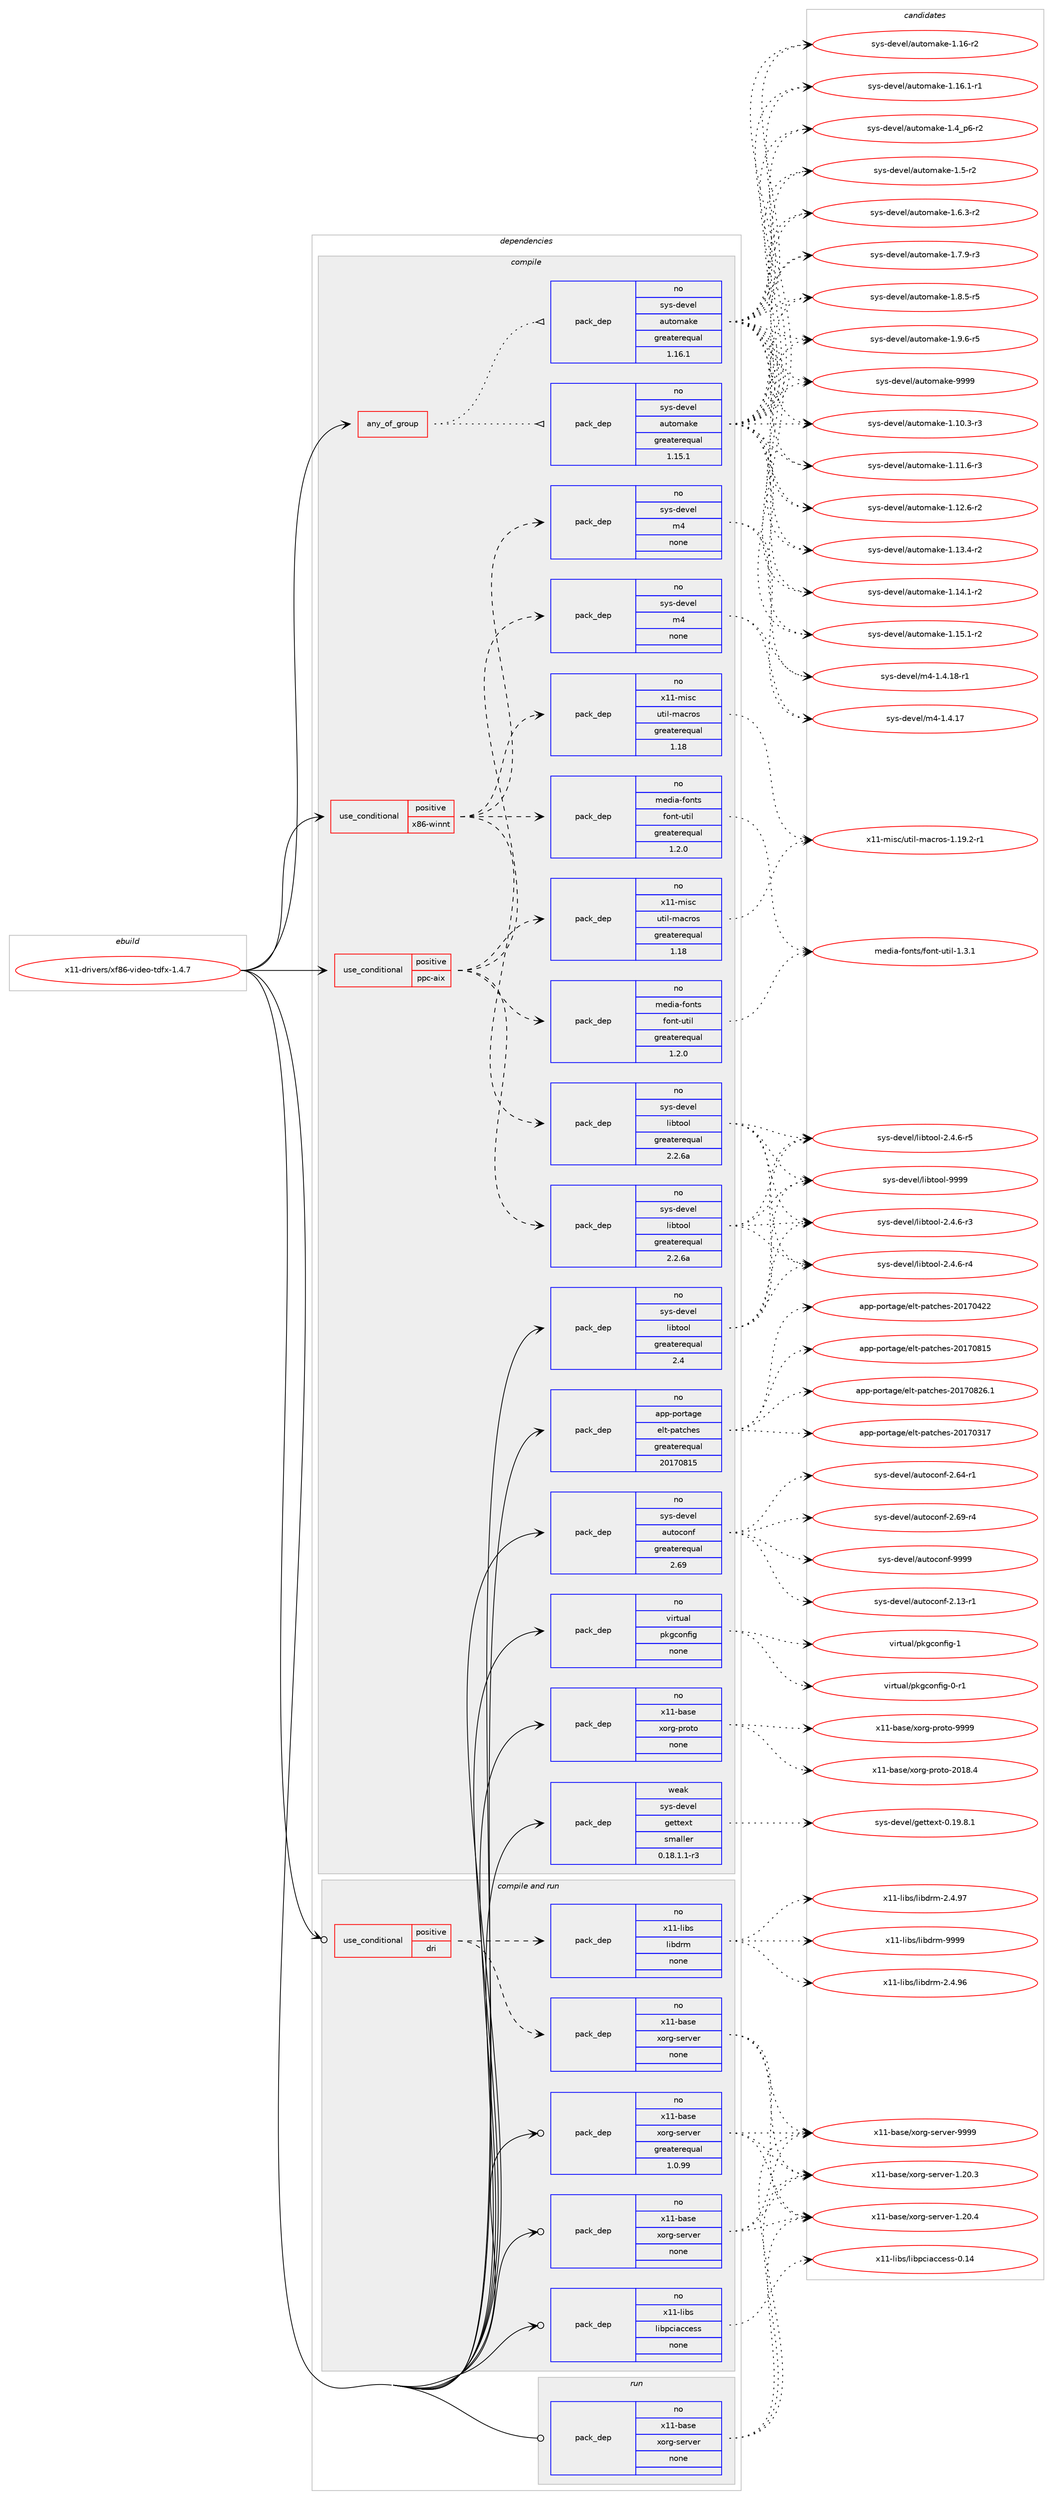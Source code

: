 digraph prolog {

# *************
# Graph options
# *************

newrank=true;
concentrate=true;
compound=true;
graph [rankdir=LR,fontname=Helvetica,fontsize=10,ranksep=1.5];#, ranksep=2.5, nodesep=0.2];
edge  [arrowhead=vee];
node  [fontname=Helvetica,fontsize=10];

# **********
# The ebuild
# **********

subgraph cluster_leftcol {
color=gray;
rank=same;
label=<<i>ebuild</i>>;
id [label="x11-drivers/xf86-video-tdfx-1.4.7", color=red, width=4, href="../x11-drivers/xf86-video-tdfx-1.4.7.svg"];
}

# ****************
# The dependencies
# ****************

subgraph cluster_midcol {
color=gray;
label=<<i>dependencies</i>>;
subgraph cluster_compile {
fillcolor="#eeeeee";
style=filled;
label=<<i>compile</i>>;
subgraph any28484 {
dependency1757874 [label=<<TABLE BORDER="0" CELLBORDER="1" CELLSPACING="0" CELLPADDING="4"><TR><TD CELLPADDING="10">any_of_group</TD></TR></TABLE>>, shape=none, color=red];subgraph pack1262592 {
dependency1757875 [label=<<TABLE BORDER="0" CELLBORDER="1" CELLSPACING="0" CELLPADDING="4" WIDTH="220"><TR><TD ROWSPAN="6" CELLPADDING="30">pack_dep</TD></TR><TR><TD WIDTH="110">no</TD></TR><TR><TD>sys-devel</TD></TR><TR><TD>automake</TD></TR><TR><TD>greaterequal</TD></TR><TR><TD>1.16.1</TD></TR></TABLE>>, shape=none, color=blue];
}
dependency1757874:e -> dependency1757875:w [weight=20,style="dotted",arrowhead="oinv"];
subgraph pack1262593 {
dependency1757876 [label=<<TABLE BORDER="0" CELLBORDER="1" CELLSPACING="0" CELLPADDING="4" WIDTH="220"><TR><TD ROWSPAN="6" CELLPADDING="30">pack_dep</TD></TR><TR><TD WIDTH="110">no</TD></TR><TR><TD>sys-devel</TD></TR><TR><TD>automake</TD></TR><TR><TD>greaterequal</TD></TR><TR><TD>1.15.1</TD></TR></TABLE>>, shape=none, color=blue];
}
dependency1757874:e -> dependency1757876:w [weight=20,style="dotted",arrowhead="oinv"];
}
id:e -> dependency1757874:w [weight=20,style="solid",arrowhead="vee"];
subgraph cond465795 {
dependency1757877 [label=<<TABLE BORDER="0" CELLBORDER="1" CELLSPACING="0" CELLPADDING="4"><TR><TD ROWSPAN="3" CELLPADDING="10">use_conditional</TD></TR><TR><TD>positive</TD></TR><TR><TD>ppc-aix</TD></TR></TABLE>>, shape=none, color=red];
subgraph pack1262594 {
dependency1757878 [label=<<TABLE BORDER="0" CELLBORDER="1" CELLSPACING="0" CELLPADDING="4" WIDTH="220"><TR><TD ROWSPAN="6" CELLPADDING="30">pack_dep</TD></TR><TR><TD WIDTH="110">no</TD></TR><TR><TD>sys-devel</TD></TR><TR><TD>libtool</TD></TR><TR><TD>greaterequal</TD></TR><TR><TD>2.2.6a</TD></TR></TABLE>>, shape=none, color=blue];
}
dependency1757877:e -> dependency1757878:w [weight=20,style="dashed",arrowhead="vee"];
subgraph pack1262595 {
dependency1757879 [label=<<TABLE BORDER="0" CELLBORDER="1" CELLSPACING="0" CELLPADDING="4" WIDTH="220"><TR><TD ROWSPAN="6" CELLPADDING="30">pack_dep</TD></TR><TR><TD WIDTH="110">no</TD></TR><TR><TD>sys-devel</TD></TR><TR><TD>m4</TD></TR><TR><TD>none</TD></TR><TR><TD></TD></TR></TABLE>>, shape=none, color=blue];
}
dependency1757877:e -> dependency1757879:w [weight=20,style="dashed",arrowhead="vee"];
subgraph pack1262596 {
dependency1757880 [label=<<TABLE BORDER="0" CELLBORDER="1" CELLSPACING="0" CELLPADDING="4" WIDTH="220"><TR><TD ROWSPAN="6" CELLPADDING="30">pack_dep</TD></TR><TR><TD WIDTH="110">no</TD></TR><TR><TD>x11-misc</TD></TR><TR><TD>util-macros</TD></TR><TR><TD>greaterequal</TD></TR><TR><TD>1.18</TD></TR></TABLE>>, shape=none, color=blue];
}
dependency1757877:e -> dependency1757880:w [weight=20,style="dashed",arrowhead="vee"];
subgraph pack1262597 {
dependency1757881 [label=<<TABLE BORDER="0" CELLBORDER="1" CELLSPACING="0" CELLPADDING="4" WIDTH="220"><TR><TD ROWSPAN="6" CELLPADDING="30">pack_dep</TD></TR><TR><TD WIDTH="110">no</TD></TR><TR><TD>media-fonts</TD></TR><TR><TD>font-util</TD></TR><TR><TD>greaterequal</TD></TR><TR><TD>1.2.0</TD></TR></TABLE>>, shape=none, color=blue];
}
dependency1757877:e -> dependency1757881:w [weight=20,style="dashed",arrowhead="vee"];
}
id:e -> dependency1757877:w [weight=20,style="solid",arrowhead="vee"];
subgraph cond465796 {
dependency1757882 [label=<<TABLE BORDER="0" CELLBORDER="1" CELLSPACING="0" CELLPADDING="4"><TR><TD ROWSPAN="3" CELLPADDING="10">use_conditional</TD></TR><TR><TD>positive</TD></TR><TR><TD>x86-winnt</TD></TR></TABLE>>, shape=none, color=red];
subgraph pack1262598 {
dependency1757883 [label=<<TABLE BORDER="0" CELLBORDER="1" CELLSPACING="0" CELLPADDING="4" WIDTH="220"><TR><TD ROWSPAN="6" CELLPADDING="30">pack_dep</TD></TR><TR><TD WIDTH="110">no</TD></TR><TR><TD>sys-devel</TD></TR><TR><TD>libtool</TD></TR><TR><TD>greaterequal</TD></TR><TR><TD>2.2.6a</TD></TR></TABLE>>, shape=none, color=blue];
}
dependency1757882:e -> dependency1757883:w [weight=20,style="dashed",arrowhead="vee"];
subgraph pack1262599 {
dependency1757884 [label=<<TABLE BORDER="0" CELLBORDER="1" CELLSPACING="0" CELLPADDING="4" WIDTH="220"><TR><TD ROWSPAN="6" CELLPADDING="30">pack_dep</TD></TR><TR><TD WIDTH="110">no</TD></TR><TR><TD>sys-devel</TD></TR><TR><TD>m4</TD></TR><TR><TD>none</TD></TR><TR><TD></TD></TR></TABLE>>, shape=none, color=blue];
}
dependency1757882:e -> dependency1757884:w [weight=20,style="dashed",arrowhead="vee"];
subgraph pack1262600 {
dependency1757885 [label=<<TABLE BORDER="0" CELLBORDER="1" CELLSPACING="0" CELLPADDING="4" WIDTH="220"><TR><TD ROWSPAN="6" CELLPADDING="30">pack_dep</TD></TR><TR><TD WIDTH="110">no</TD></TR><TR><TD>x11-misc</TD></TR><TR><TD>util-macros</TD></TR><TR><TD>greaterequal</TD></TR><TR><TD>1.18</TD></TR></TABLE>>, shape=none, color=blue];
}
dependency1757882:e -> dependency1757885:w [weight=20,style="dashed",arrowhead="vee"];
subgraph pack1262601 {
dependency1757886 [label=<<TABLE BORDER="0" CELLBORDER="1" CELLSPACING="0" CELLPADDING="4" WIDTH="220"><TR><TD ROWSPAN="6" CELLPADDING="30">pack_dep</TD></TR><TR><TD WIDTH="110">no</TD></TR><TR><TD>media-fonts</TD></TR><TR><TD>font-util</TD></TR><TR><TD>greaterequal</TD></TR><TR><TD>1.2.0</TD></TR></TABLE>>, shape=none, color=blue];
}
dependency1757882:e -> dependency1757886:w [weight=20,style="dashed",arrowhead="vee"];
}
id:e -> dependency1757882:w [weight=20,style="solid",arrowhead="vee"];
subgraph pack1262602 {
dependency1757887 [label=<<TABLE BORDER="0" CELLBORDER="1" CELLSPACING="0" CELLPADDING="4" WIDTH="220"><TR><TD ROWSPAN="6" CELLPADDING="30">pack_dep</TD></TR><TR><TD WIDTH="110">no</TD></TR><TR><TD>app-portage</TD></TR><TR><TD>elt-patches</TD></TR><TR><TD>greaterequal</TD></TR><TR><TD>20170815</TD></TR></TABLE>>, shape=none, color=blue];
}
id:e -> dependency1757887:w [weight=20,style="solid",arrowhead="vee"];
subgraph pack1262603 {
dependency1757888 [label=<<TABLE BORDER="0" CELLBORDER="1" CELLSPACING="0" CELLPADDING="4" WIDTH="220"><TR><TD ROWSPAN="6" CELLPADDING="30">pack_dep</TD></TR><TR><TD WIDTH="110">no</TD></TR><TR><TD>sys-devel</TD></TR><TR><TD>autoconf</TD></TR><TR><TD>greaterequal</TD></TR><TR><TD>2.69</TD></TR></TABLE>>, shape=none, color=blue];
}
id:e -> dependency1757888:w [weight=20,style="solid",arrowhead="vee"];
subgraph pack1262604 {
dependency1757889 [label=<<TABLE BORDER="0" CELLBORDER="1" CELLSPACING="0" CELLPADDING="4" WIDTH="220"><TR><TD ROWSPAN="6" CELLPADDING="30">pack_dep</TD></TR><TR><TD WIDTH="110">no</TD></TR><TR><TD>sys-devel</TD></TR><TR><TD>libtool</TD></TR><TR><TD>greaterequal</TD></TR><TR><TD>2.4</TD></TR></TABLE>>, shape=none, color=blue];
}
id:e -> dependency1757889:w [weight=20,style="solid",arrowhead="vee"];
subgraph pack1262605 {
dependency1757890 [label=<<TABLE BORDER="0" CELLBORDER="1" CELLSPACING="0" CELLPADDING="4" WIDTH="220"><TR><TD ROWSPAN="6" CELLPADDING="30">pack_dep</TD></TR><TR><TD WIDTH="110">no</TD></TR><TR><TD>virtual</TD></TR><TR><TD>pkgconfig</TD></TR><TR><TD>none</TD></TR><TR><TD></TD></TR></TABLE>>, shape=none, color=blue];
}
id:e -> dependency1757890:w [weight=20,style="solid",arrowhead="vee"];
subgraph pack1262606 {
dependency1757891 [label=<<TABLE BORDER="0" CELLBORDER="1" CELLSPACING="0" CELLPADDING="4" WIDTH="220"><TR><TD ROWSPAN="6" CELLPADDING="30">pack_dep</TD></TR><TR><TD WIDTH="110">no</TD></TR><TR><TD>x11-base</TD></TR><TR><TD>xorg-proto</TD></TR><TR><TD>none</TD></TR><TR><TD></TD></TR></TABLE>>, shape=none, color=blue];
}
id:e -> dependency1757891:w [weight=20,style="solid",arrowhead="vee"];
subgraph pack1262607 {
dependency1757892 [label=<<TABLE BORDER="0" CELLBORDER="1" CELLSPACING="0" CELLPADDING="4" WIDTH="220"><TR><TD ROWSPAN="6" CELLPADDING="30">pack_dep</TD></TR><TR><TD WIDTH="110">weak</TD></TR><TR><TD>sys-devel</TD></TR><TR><TD>gettext</TD></TR><TR><TD>smaller</TD></TR><TR><TD>0.18.1.1-r3</TD></TR></TABLE>>, shape=none, color=blue];
}
id:e -> dependency1757892:w [weight=20,style="solid",arrowhead="vee"];
}
subgraph cluster_compileandrun {
fillcolor="#eeeeee";
style=filled;
label=<<i>compile and run</i>>;
subgraph cond465797 {
dependency1757893 [label=<<TABLE BORDER="0" CELLBORDER="1" CELLSPACING="0" CELLPADDING="4"><TR><TD ROWSPAN="3" CELLPADDING="10">use_conditional</TD></TR><TR><TD>positive</TD></TR><TR><TD>dri</TD></TR></TABLE>>, shape=none, color=red];
subgraph pack1262608 {
dependency1757894 [label=<<TABLE BORDER="0" CELLBORDER="1" CELLSPACING="0" CELLPADDING="4" WIDTH="220"><TR><TD ROWSPAN="6" CELLPADDING="30">pack_dep</TD></TR><TR><TD WIDTH="110">no</TD></TR><TR><TD>x11-base</TD></TR><TR><TD>xorg-server</TD></TR><TR><TD>none</TD></TR><TR><TD></TD></TR></TABLE>>, shape=none, color=blue];
}
dependency1757893:e -> dependency1757894:w [weight=20,style="dashed",arrowhead="vee"];
subgraph pack1262609 {
dependency1757895 [label=<<TABLE BORDER="0" CELLBORDER="1" CELLSPACING="0" CELLPADDING="4" WIDTH="220"><TR><TD ROWSPAN="6" CELLPADDING="30">pack_dep</TD></TR><TR><TD WIDTH="110">no</TD></TR><TR><TD>x11-libs</TD></TR><TR><TD>libdrm</TD></TR><TR><TD>none</TD></TR><TR><TD></TD></TR></TABLE>>, shape=none, color=blue];
}
dependency1757893:e -> dependency1757895:w [weight=20,style="dashed",arrowhead="vee"];
}
id:e -> dependency1757893:w [weight=20,style="solid",arrowhead="odotvee"];
subgraph pack1262610 {
dependency1757896 [label=<<TABLE BORDER="0" CELLBORDER="1" CELLSPACING="0" CELLPADDING="4" WIDTH="220"><TR><TD ROWSPAN="6" CELLPADDING="30">pack_dep</TD></TR><TR><TD WIDTH="110">no</TD></TR><TR><TD>x11-base</TD></TR><TR><TD>xorg-server</TD></TR><TR><TD>greaterequal</TD></TR><TR><TD>1.0.99</TD></TR></TABLE>>, shape=none, color=blue];
}
id:e -> dependency1757896:w [weight=20,style="solid",arrowhead="odotvee"];
subgraph pack1262611 {
dependency1757897 [label=<<TABLE BORDER="0" CELLBORDER="1" CELLSPACING="0" CELLPADDING="4" WIDTH="220"><TR><TD ROWSPAN="6" CELLPADDING="30">pack_dep</TD></TR><TR><TD WIDTH="110">no</TD></TR><TR><TD>x11-base</TD></TR><TR><TD>xorg-server</TD></TR><TR><TD>none</TD></TR><TR><TD></TD></TR></TABLE>>, shape=none, color=blue];
}
id:e -> dependency1757897:w [weight=20,style="solid",arrowhead="odotvee"];
subgraph pack1262612 {
dependency1757898 [label=<<TABLE BORDER="0" CELLBORDER="1" CELLSPACING="0" CELLPADDING="4" WIDTH="220"><TR><TD ROWSPAN="6" CELLPADDING="30">pack_dep</TD></TR><TR><TD WIDTH="110">no</TD></TR><TR><TD>x11-libs</TD></TR><TR><TD>libpciaccess</TD></TR><TR><TD>none</TD></TR><TR><TD></TD></TR></TABLE>>, shape=none, color=blue];
}
id:e -> dependency1757898:w [weight=20,style="solid",arrowhead="odotvee"];
}
subgraph cluster_run {
fillcolor="#eeeeee";
style=filled;
label=<<i>run</i>>;
subgraph pack1262613 {
dependency1757899 [label=<<TABLE BORDER="0" CELLBORDER="1" CELLSPACING="0" CELLPADDING="4" WIDTH="220"><TR><TD ROWSPAN="6" CELLPADDING="30">pack_dep</TD></TR><TR><TD WIDTH="110">no</TD></TR><TR><TD>x11-base</TD></TR><TR><TD>xorg-server</TD></TR><TR><TD>none</TD></TR><TR><TD></TD></TR></TABLE>>, shape=none, color=blue];
}
id:e -> dependency1757899:w [weight=20,style="solid",arrowhead="odot"];
}
}

# **************
# The candidates
# **************

subgraph cluster_choices {
rank=same;
color=gray;
label=<<i>candidates</i>>;

subgraph choice1262592 {
color=black;
nodesep=1;
choice11512111545100101118101108479711711611110997107101454946494846514511451 [label="sys-devel/automake-1.10.3-r3", color=red, width=4,href="../sys-devel/automake-1.10.3-r3.svg"];
choice11512111545100101118101108479711711611110997107101454946494946544511451 [label="sys-devel/automake-1.11.6-r3", color=red, width=4,href="../sys-devel/automake-1.11.6-r3.svg"];
choice11512111545100101118101108479711711611110997107101454946495046544511450 [label="sys-devel/automake-1.12.6-r2", color=red, width=4,href="../sys-devel/automake-1.12.6-r2.svg"];
choice11512111545100101118101108479711711611110997107101454946495146524511450 [label="sys-devel/automake-1.13.4-r2", color=red, width=4,href="../sys-devel/automake-1.13.4-r2.svg"];
choice11512111545100101118101108479711711611110997107101454946495246494511450 [label="sys-devel/automake-1.14.1-r2", color=red, width=4,href="../sys-devel/automake-1.14.1-r2.svg"];
choice11512111545100101118101108479711711611110997107101454946495346494511450 [label="sys-devel/automake-1.15.1-r2", color=red, width=4,href="../sys-devel/automake-1.15.1-r2.svg"];
choice1151211154510010111810110847971171161111099710710145494649544511450 [label="sys-devel/automake-1.16-r2", color=red, width=4,href="../sys-devel/automake-1.16-r2.svg"];
choice11512111545100101118101108479711711611110997107101454946495446494511449 [label="sys-devel/automake-1.16.1-r1", color=red, width=4,href="../sys-devel/automake-1.16.1-r1.svg"];
choice115121115451001011181011084797117116111109971071014549465295112544511450 [label="sys-devel/automake-1.4_p6-r2", color=red, width=4,href="../sys-devel/automake-1.4_p6-r2.svg"];
choice11512111545100101118101108479711711611110997107101454946534511450 [label="sys-devel/automake-1.5-r2", color=red, width=4,href="../sys-devel/automake-1.5-r2.svg"];
choice115121115451001011181011084797117116111109971071014549465446514511450 [label="sys-devel/automake-1.6.3-r2", color=red, width=4,href="../sys-devel/automake-1.6.3-r2.svg"];
choice115121115451001011181011084797117116111109971071014549465546574511451 [label="sys-devel/automake-1.7.9-r3", color=red, width=4,href="../sys-devel/automake-1.7.9-r3.svg"];
choice115121115451001011181011084797117116111109971071014549465646534511453 [label="sys-devel/automake-1.8.5-r5", color=red, width=4,href="../sys-devel/automake-1.8.5-r5.svg"];
choice115121115451001011181011084797117116111109971071014549465746544511453 [label="sys-devel/automake-1.9.6-r5", color=red, width=4,href="../sys-devel/automake-1.9.6-r5.svg"];
choice115121115451001011181011084797117116111109971071014557575757 [label="sys-devel/automake-9999", color=red, width=4,href="../sys-devel/automake-9999.svg"];
dependency1757875:e -> choice11512111545100101118101108479711711611110997107101454946494846514511451:w [style=dotted,weight="100"];
dependency1757875:e -> choice11512111545100101118101108479711711611110997107101454946494946544511451:w [style=dotted,weight="100"];
dependency1757875:e -> choice11512111545100101118101108479711711611110997107101454946495046544511450:w [style=dotted,weight="100"];
dependency1757875:e -> choice11512111545100101118101108479711711611110997107101454946495146524511450:w [style=dotted,weight="100"];
dependency1757875:e -> choice11512111545100101118101108479711711611110997107101454946495246494511450:w [style=dotted,weight="100"];
dependency1757875:e -> choice11512111545100101118101108479711711611110997107101454946495346494511450:w [style=dotted,weight="100"];
dependency1757875:e -> choice1151211154510010111810110847971171161111099710710145494649544511450:w [style=dotted,weight="100"];
dependency1757875:e -> choice11512111545100101118101108479711711611110997107101454946495446494511449:w [style=dotted,weight="100"];
dependency1757875:e -> choice115121115451001011181011084797117116111109971071014549465295112544511450:w [style=dotted,weight="100"];
dependency1757875:e -> choice11512111545100101118101108479711711611110997107101454946534511450:w [style=dotted,weight="100"];
dependency1757875:e -> choice115121115451001011181011084797117116111109971071014549465446514511450:w [style=dotted,weight="100"];
dependency1757875:e -> choice115121115451001011181011084797117116111109971071014549465546574511451:w [style=dotted,weight="100"];
dependency1757875:e -> choice115121115451001011181011084797117116111109971071014549465646534511453:w [style=dotted,weight="100"];
dependency1757875:e -> choice115121115451001011181011084797117116111109971071014549465746544511453:w [style=dotted,weight="100"];
dependency1757875:e -> choice115121115451001011181011084797117116111109971071014557575757:w [style=dotted,weight="100"];
}
subgraph choice1262593 {
color=black;
nodesep=1;
choice11512111545100101118101108479711711611110997107101454946494846514511451 [label="sys-devel/automake-1.10.3-r3", color=red, width=4,href="../sys-devel/automake-1.10.3-r3.svg"];
choice11512111545100101118101108479711711611110997107101454946494946544511451 [label="sys-devel/automake-1.11.6-r3", color=red, width=4,href="../sys-devel/automake-1.11.6-r3.svg"];
choice11512111545100101118101108479711711611110997107101454946495046544511450 [label="sys-devel/automake-1.12.6-r2", color=red, width=4,href="../sys-devel/automake-1.12.6-r2.svg"];
choice11512111545100101118101108479711711611110997107101454946495146524511450 [label="sys-devel/automake-1.13.4-r2", color=red, width=4,href="../sys-devel/automake-1.13.4-r2.svg"];
choice11512111545100101118101108479711711611110997107101454946495246494511450 [label="sys-devel/automake-1.14.1-r2", color=red, width=4,href="../sys-devel/automake-1.14.1-r2.svg"];
choice11512111545100101118101108479711711611110997107101454946495346494511450 [label="sys-devel/automake-1.15.1-r2", color=red, width=4,href="../sys-devel/automake-1.15.1-r2.svg"];
choice1151211154510010111810110847971171161111099710710145494649544511450 [label="sys-devel/automake-1.16-r2", color=red, width=4,href="../sys-devel/automake-1.16-r2.svg"];
choice11512111545100101118101108479711711611110997107101454946495446494511449 [label="sys-devel/automake-1.16.1-r1", color=red, width=4,href="../sys-devel/automake-1.16.1-r1.svg"];
choice115121115451001011181011084797117116111109971071014549465295112544511450 [label="sys-devel/automake-1.4_p6-r2", color=red, width=4,href="../sys-devel/automake-1.4_p6-r2.svg"];
choice11512111545100101118101108479711711611110997107101454946534511450 [label="sys-devel/automake-1.5-r2", color=red, width=4,href="../sys-devel/automake-1.5-r2.svg"];
choice115121115451001011181011084797117116111109971071014549465446514511450 [label="sys-devel/automake-1.6.3-r2", color=red, width=4,href="../sys-devel/automake-1.6.3-r2.svg"];
choice115121115451001011181011084797117116111109971071014549465546574511451 [label="sys-devel/automake-1.7.9-r3", color=red, width=4,href="../sys-devel/automake-1.7.9-r3.svg"];
choice115121115451001011181011084797117116111109971071014549465646534511453 [label="sys-devel/automake-1.8.5-r5", color=red, width=4,href="../sys-devel/automake-1.8.5-r5.svg"];
choice115121115451001011181011084797117116111109971071014549465746544511453 [label="sys-devel/automake-1.9.6-r5", color=red, width=4,href="../sys-devel/automake-1.9.6-r5.svg"];
choice115121115451001011181011084797117116111109971071014557575757 [label="sys-devel/automake-9999", color=red, width=4,href="../sys-devel/automake-9999.svg"];
dependency1757876:e -> choice11512111545100101118101108479711711611110997107101454946494846514511451:w [style=dotted,weight="100"];
dependency1757876:e -> choice11512111545100101118101108479711711611110997107101454946494946544511451:w [style=dotted,weight="100"];
dependency1757876:e -> choice11512111545100101118101108479711711611110997107101454946495046544511450:w [style=dotted,weight="100"];
dependency1757876:e -> choice11512111545100101118101108479711711611110997107101454946495146524511450:w [style=dotted,weight="100"];
dependency1757876:e -> choice11512111545100101118101108479711711611110997107101454946495246494511450:w [style=dotted,weight="100"];
dependency1757876:e -> choice11512111545100101118101108479711711611110997107101454946495346494511450:w [style=dotted,weight="100"];
dependency1757876:e -> choice1151211154510010111810110847971171161111099710710145494649544511450:w [style=dotted,weight="100"];
dependency1757876:e -> choice11512111545100101118101108479711711611110997107101454946495446494511449:w [style=dotted,weight="100"];
dependency1757876:e -> choice115121115451001011181011084797117116111109971071014549465295112544511450:w [style=dotted,weight="100"];
dependency1757876:e -> choice11512111545100101118101108479711711611110997107101454946534511450:w [style=dotted,weight="100"];
dependency1757876:e -> choice115121115451001011181011084797117116111109971071014549465446514511450:w [style=dotted,weight="100"];
dependency1757876:e -> choice115121115451001011181011084797117116111109971071014549465546574511451:w [style=dotted,weight="100"];
dependency1757876:e -> choice115121115451001011181011084797117116111109971071014549465646534511453:w [style=dotted,weight="100"];
dependency1757876:e -> choice115121115451001011181011084797117116111109971071014549465746544511453:w [style=dotted,weight="100"];
dependency1757876:e -> choice115121115451001011181011084797117116111109971071014557575757:w [style=dotted,weight="100"];
}
subgraph choice1262594 {
color=black;
nodesep=1;
choice1151211154510010111810110847108105981161111111084550465246544511451 [label="sys-devel/libtool-2.4.6-r3", color=red, width=4,href="../sys-devel/libtool-2.4.6-r3.svg"];
choice1151211154510010111810110847108105981161111111084550465246544511452 [label="sys-devel/libtool-2.4.6-r4", color=red, width=4,href="../sys-devel/libtool-2.4.6-r4.svg"];
choice1151211154510010111810110847108105981161111111084550465246544511453 [label="sys-devel/libtool-2.4.6-r5", color=red, width=4,href="../sys-devel/libtool-2.4.6-r5.svg"];
choice1151211154510010111810110847108105981161111111084557575757 [label="sys-devel/libtool-9999", color=red, width=4,href="../sys-devel/libtool-9999.svg"];
dependency1757878:e -> choice1151211154510010111810110847108105981161111111084550465246544511451:w [style=dotted,weight="100"];
dependency1757878:e -> choice1151211154510010111810110847108105981161111111084550465246544511452:w [style=dotted,weight="100"];
dependency1757878:e -> choice1151211154510010111810110847108105981161111111084550465246544511453:w [style=dotted,weight="100"];
dependency1757878:e -> choice1151211154510010111810110847108105981161111111084557575757:w [style=dotted,weight="100"];
}
subgraph choice1262595 {
color=black;
nodesep=1;
choice11512111545100101118101108471095245494652464955 [label="sys-devel/m4-1.4.17", color=red, width=4,href="../sys-devel/m4-1.4.17.svg"];
choice115121115451001011181011084710952454946524649564511449 [label="sys-devel/m4-1.4.18-r1", color=red, width=4,href="../sys-devel/m4-1.4.18-r1.svg"];
dependency1757879:e -> choice11512111545100101118101108471095245494652464955:w [style=dotted,weight="100"];
dependency1757879:e -> choice115121115451001011181011084710952454946524649564511449:w [style=dotted,weight="100"];
}
subgraph choice1262596 {
color=black;
nodesep=1;
choice1204949451091051159947117116105108451099799114111115454946495746504511449 [label="x11-misc/util-macros-1.19.2-r1", color=red, width=4,href="../x11-misc/util-macros-1.19.2-r1.svg"];
dependency1757880:e -> choice1204949451091051159947117116105108451099799114111115454946495746504511449:w [style=dotted,weight="100"];
}
subgraph choice1262597 {
color=black;
nodesep=1;
choice10910110010597451021111101161154710211111011645117116105108454946514649 [label="media-fonts/font-util-1.3.1", color=red, width=4,href="../media-fonts/font-util-1.3.1.svg"];
dependency1757881:e -> choice10910110010597451021111101161154710211111011645117116105108454946514649:w [style=dotted,weight="100"];
}
subgraph choice1262598 {
color=black;
nodesep=1;
choice1151211154510010111810110847108105981161111111084550465246544511451 [label="sys-devel/libtool-2.4.6-r3", color=red, width=4,href="../sys-devel/libtool-2.4.6-r3.svg"];
choice1151211154510010111810110847108105981161111111084550465246544511452 [label="sys-devel/libtool-2.4.6-r4", color=red, width=4,href="../sys-devel/libtool-2.4.6-r4.svg"];
choice1151211154510010111810110847108105981161111111084550465246544511453 [label="sys-devel/libtool-2.4.6-r5", color=red, width=4,href="../sys-devel/libtool-2.4.6-r5.svg"];
choice1151211154510010111810110847108105981161111111084557575757 [label="sys-devel/libtool-9999", color=red, width=4,href="../sys-devel/libtool-9999.svg"];
dependency1757883:e -> choice1151211154510010111810110847108105981161111111084550465246544511451:w [style=dotted,weight="100"];
dependency1757883:e -> choice1151211154510010111810110847108105981161111111084550465246544511452:w [style=dotted,weight="100"];
dependency1757883:e -> choice1151211154510010111810110847108105981161111111084550465246544511453:w [style=dotted,weight="100"];
dependency1757883:e -> choice1151211154510010111810110847108105981161111111084557575757:w [style=dotted,weight="100"];
}
subgraph choice1262599 {
color=black;
nodesep=1;
choice11512111545100101118101108471095245494652464955 [label="sys-devel/m4-1.4.17", color=red, width=4,href="../sys-devel/m4-1.4.17.svg"];
choice115121115451001011181011084710952454946524649564511449 [label="sys-devel/m4-1.4.18-r1", color=red, width=4,href="../sys-devel/m4-1.4.18-r1.svg"];
dependency1757884:e -> choice11512111545100101118101108471095245494652464955:w [style=dotted,weight="100"];
dependency1757884:e -> choice115121115451001011181011084710952454946524649564511449:w [style=dotted,weight="100"];
}
subgraph choice1262600 {
color=black;
nodesep=1;
choice1204949451091051159947117116105108451099799114111115454946495746504511449 [label="x11-misc/util-macros-1.19.2-r1", color=red, width=4,href="../x11-misc/util-macros-1.19.2-r1.svg"];
dependency1757885:e -> choice1204949451091051159947117116105108451099799114111115454946495746504511449:w [style=dotted,weight="100"];
}
subgraph choice1262601 {
color=black;
nodesep=1;
choice10910110010597451021111101161154710211111011645117116105108454946514649 [label="media-fonts/font-util-1.3.1", color=red, width=4,href="../media-fonts/font-util-1.3.1.svg"];
dependency1757886:e -> choice10910110010597451021111101161154710211111011645117116105108454946514649:w [style=dotted,weight="100"];
}
subgraph choice1262602 {
color=black;
nodesep=1;
choice97112112451121111141169710310147101108116451129711699104101115455048495548514955 [label="app-portage/elt-patches-20170317", color=red, width=4,href="../app-portage/elt-patches-20170317.svg"];
choice97112112451121111141169710310147101108116451129711699104101115455048495548525050 [label="app-portage/elt-patches-20170422", color=red, width=4,href="../app-portage/elt-patches-20170422.svg"];
choice97112112451121111141169710310147101108116451129711699104101115455048495548564953 [label="app-portage/elt-patches-20170815", color=red, width=4,href="../app-portage/elt-patches-20170815.svg"];
choice971121124511211111411697103101471011081164511297116991041011154550484955485650544649 [label="app-portage/elt-patches-20170826.1", color=red, width=4,href="../app-portage/elt-patches-20170826.1.svg"];
dependency1757887:e -> choice97112112451121111141169710310147101108116451129711699104101115455048495548514955:w [style=dotted,weight="100"];
dependency1757887:e -> choice97112112451121111141169710310147101108116451129711699104101115455048495548525050:w [style=dotted,weight="100"];
dependency1757887:e -> choice97112112451121111141169710310147101108116451129711699104101115455048495548564953:w [style=dotted,weight="100"];
dependency1757887:e -> choice971121124511211111411697103101471011081164511297116991041011154550484955485650544649:w [style=dotted,weight="100"];
}
subgraph choice1262603 {
color=black;
nodesep=1;
choice1151211154510010111810110847971171161119911111010245504649514511449 [label="sys-devel/autoconf-2.13-r1", color=red, width=4,href="../sys-devel/autoconf-2.13-r1.svg"];
choice1151211154510010111810110847971171161119911111010245504654524511449 [label="sys-devel/autoconf-2.64-r1", color=red, width=4,href="../sys-devel/autoconf-2.64-r1.svg"];
choice1151211154510010111810110847971171161119911111010245504654574511452 [label="sys-devel/autoconf-2.69-r4", color=red, width=4,href="../sys-devel/autoconf-2.69-r4.svg"];
choice115121115451001011181011084797117116111991111101024557575757 [label="sys-devel/autoconf-9999", color=red, width=4,href="../sys-devel/autoconf-9999.svg"];
dependency1757888:e -> choice1151211154510010111810110847971171161119911111010245504649514511449:w [style=dotted,weight="100"];
dependency1757888:e -> choice1151211154510010111810110847971171161119911111010245504654524511449:w [style=dotted,weight="100"];
dependency1757888:e -> choice1151211154510010111810110847971171161119911111010245504654574511452:w [style=dotted,weight="100"];
dependency1757888:e -> choice115121115451001011181011084797117116111991111101024557575757:w [style=dotted,weight="100"];
}
subgraph choice1262604 {
color=black;
nodesep=1;
choice1151211154510010111810110847108105981161111111084550465246544511451 [label="sys-devel/libtool-2.4.6-r3", color=red, width=4,href="../sys-devel/libtool-2.4.6-r3.svg"];
choice1151211154510010111810110847108105981161111111084550465246544511452 [label="sys-devel/libtool-2.4.6-r4", color=red, width=4,href="../sys-devel/libtool-2.4.6-r4.svg"];
choice1151211154510010111810110847108105981161111111084550465246544511453 [label="sys-devel/libtool-2.4.6-r5", color=red, width=4,href="../sys-devel/libtool-2.4.6-r5.svg"];
choice1151211154510010111810110847108105981161111111084557575757 [label="sys-devel/libtool-9999", color=red, width=4,href="../sys-devel/libtool-9999.svg"];
dependency1757889:e -> choice1151211154510010111810110847108105981161111111084550465246544511451:w [style=dotted,weight="100"];
dependency1757889:e -> choice1151211154510010111810110847108105981161111111084550465246544511452:w [style=dotted,weight="100"];
dependency1757889:e -> choice1151211154510010111810110847108105981161111111084550465246544511453:w [style=dotted,weight="100"];
dependency1757889:e -> choice1151211154510010111810110847108105981161111111084557575757:w [style=dotted,weight="100"];
}
subgraph choice1262605 {
color=black;
nodesep=1;
choice11810511411611797108471121071039911111010210510345484511449 [label="virtual/pkgconfig-0-r1", color=red, width=4,href="../virtual/pkgconfig-0-r1.svg"];
choice1181051141161179710847112107103991111101021051034549 [label="virtual/pkgconfig-1", color=red, width=4,href="../virtual/pkgconfig-1.svg"];
dependency1757890:e -> choice11810511411611797108471121071039911111010210510345484511449:w [style=dotted,weight="100"];
dependency1757890:e -> choice1181051141161179710847112107103991111101021051034549:w [style=dotted,weight="100"];
}
subgraph choice1262606 {
color=black;
nodesep=1;
choice1204949459897115101471201111141034511211411111611145504849564652 [label="x11-base/xorg-proto-2018.4", color=red, width=4,href="../x11-base/xorg-proto-2018.4.svg"];
choice120494945989711510147120111114103451121141111161114557575757 [label="x11-base/xorg-proto-9999", color=red, width=4,href="../x11-base/xorg-proto-9999.svg"];
dependency1757891:e -> choice1204949459897115101471201111141034511211411111611145504849564652:w [style=dotted,weight="100"];
dependency1757891:e -> choice120494945989711510147120111114103451121141111161114557575757:w [style=dotted,weight="100"];
}
subgraph choice1262607 {
color=black;
nodesep=1;
choice1151211154510010111810110847103101116116101120116454846495746564649 [label="sys-devel/gettext-0.19.8.1", color=red, width=4,href="../sys-devel/gettext-0.19.8.1.svg"];
dependency1757892:e -> choice1151211154510010111810110847103101116116101120116454846495746564649:w [style=dotted,weight="100"];
}
subgraph choice1262608 {
color=black;
nodesep=1;
choice1204949459897115101471201111141034511510111411810111445494650484651 [label="x11-base/xorg-server-1.20.3", color=red, width=4,href="../x11-base/xorg-server-1.20.3.svg"];
choice1204949459897115101471201111141034511510111411810111445494650484652 [label="x11-base/xorg-server-1.20.4", color=red, width=4,href="../x11-base/xorg-server-1.20.4.svg"];
choice120494945989711510147120111114103451151011141181011144557575757 [label="x11-base/xorg-server-9999", color=red, width=4,href="../x11-base/xorg-server-9999.svg"];
dependency1757894:e -> choice1204949459897115101471201111141034511510111411810111445494650484651:w [style=dotted,weight="100"];
dependency1757894:e -> choice1204949459897115101471201111141034511510111411810111445494650484652:w [style=dotted,weight="100"];
dependency1757894:e -> choice120494945989711510147120111114103451151011141181011144557575757:w [style=dotted,weight="100"];
}
subgraph choice1262609 {
color=black;
nodesep=1;
choice12049494510810598115471081059810011410945504652465754 [label="x11-libs/libdrm-2.4.96", color=red, width=4,href="../x11-libs/libdrm-2.4.96.svg"];
choice12049494510810598115471081059810011410945504652465755 [label="x11-libs/libdrm-2.4.97", color=red, width=4,href="../x11-libs/libdrm-2.4.97.svg"];
choice1204949451081059811547108105981001141094557575757 [label="x11-libs/libdrm-9999", color=red, width=4,href="../x11-libs/libdrm-9999.svg"];
dependency1757895:e -> choice12049494510810598115471081059810011410945504652465754:w [style=dotted,weight="100"];
dependency1757895:e -> choice12049494510810598115471081059810011410945504652465755:w [style=dotted,weight="100"];
dependency1757895:e -> choice1204949451081059811547108105981001141094557575757:w [style=dotted,weight="100"];
}
subgraph choice1262610 {
color=black;
nodesep=1;
choice1204949459897115101471201111141034511510111411810111445494650484651 [label="x11-base/xorg-server-1.20.3", color=red, width=4,href="../x11-base/xorg-server-1.20.3.svg"];
choice1204949459897115101471201111141034511510111411810111445494650484652 [label="x11-base/xorg-server-1.20.4", color=red, width=4,href="../x11-base/xorg-server-1.20.4.svg"];
choice120494945989711510147120111114103451151011141181011144557575757 [label="x11-base/xorg-server-9999", color=red, width=4,href="../x11-base/xorg-server-9999.svg"];
dependency1757896:e -> choice1204949459897115101471201111141034511510111411810111445494650484651:w [style=dotted,weight="100"];
dependency1757896:e -> choice1204949459897115101471201111141034511510111411810111445494650484652:w [style=dotted,weight="100"];
dependency1757896:e -> choice120494945989711510147120111114103451151011141181011144557575757:w [style=dotted,weight="100"];
}
subgraph choice1262611 {
color=black;
nodesep=1;
choice1204949459897115101471201111141034511510111411810111445494650484651 [label="x11-base/xorg-server-1.20.3", color=red, width=4,href="../x11-base/xorg-server-1.20.3.svg"];
choice1204949459897115101471201111141034511510111411810111445494650484652 [label="x11-base/xorg-server-1.20.4", color=red, width=4,href="../x11-base/xorg-server-1.20.4.svg"];
choice120494945989711510147120111114103451151011141181011144557575757 [label="x11-base/xorg-server-9999", color=red, width=4,href="../x11-base/xorg-server-9999.svg"];
dependency1757897:e -> choice1204949459897115101471201111141034511510111411810111445494650484651:w [style=dotted,weight="100"];
dependency1757897:e -> choice1204949459897115101471201111141034511510111411810111445494650484652:w [style=dotted,weight="100"];
dependency1757897:e -> choice120494945989711510147120111114103451151011141181011144557575757:w [style=dotted,weight="100"];
}
subgraph choice1262612 {
color=black;
nodesep=1;
choice120494945108105981154710810598112991059799991011151154548464952 [label="x11-libs/libpciaccess-0.14", color=red, width=4,href="../x11-libs/libpciaccess-0.14.svg"];
dependency1757898:e -> choice120494945108105981154710810598112991059799991011151154548464952:w [style=dotted,weight="100"];
}
subgraph choice1262613 {
color=black;
nodesep=1;
choice1204949459897115101471201111141034511510111411810111445494650484651 [label="x11-base/xorg-server-1.20.3", color=red, width=4,href="../x11-base/xorg-server-1.20.3.svg"];
choice1204949459897115101471201111141034511510111411810111445494650484652 [label="x11-base/xorg-server-1.20.4", color=red, width=4,href="../x11-base/xorg-server-1.20.4.svg"];
choice120494945989711510147120111114103451151011141181011144557575757 [label="x11-base/xorg-server-9999", color=red, width=4,href="../x11-base/xorg-server-9999.svg"];
dependency1757899:e -> choice1204949459897115101471201111141034511510111411810111445494650484651:w [style=dotted,weight="100"];
dependency1757899:e -> choice1204949459897115101471201111141034511510111411810111445494650484652:w [style=dotted,weight="100"];
dependency1757899:e -> choice120494945989711510147120111114103451151011141181011144557575757:w [style=dotted,weight="100"];
}
}

}
